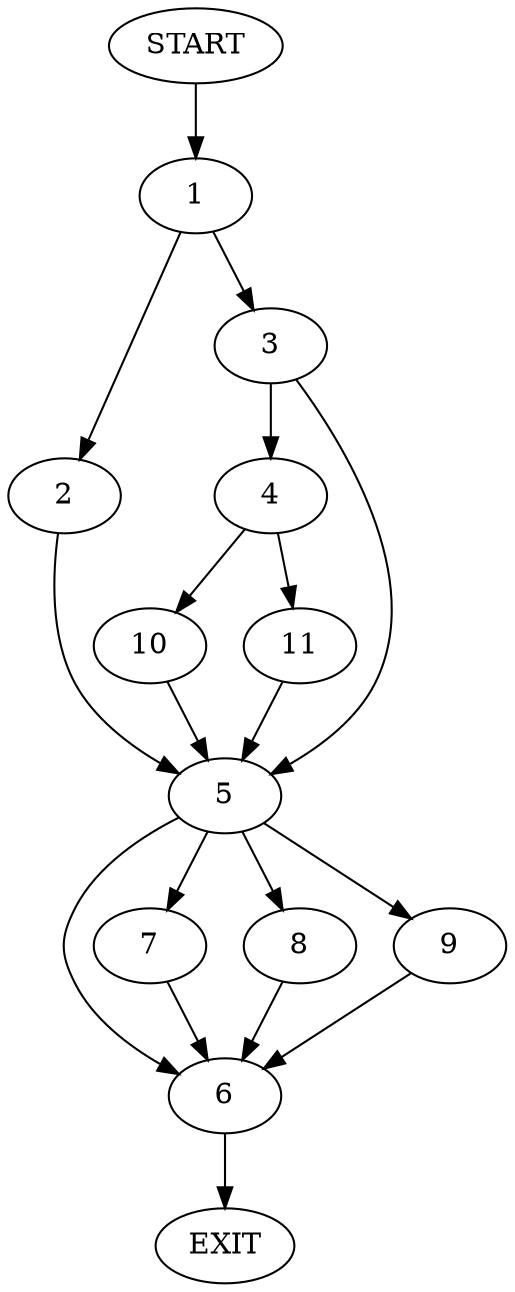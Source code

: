 digraph {
0 [label="START"]
12 [label="EXIT"]
0 -> 1
1 -> 2
1 -> 3
3 -> 4
3 -> 5
2 -> 5
5 -> 6
5 -> 7
5 -> 8
5 -> 9
4 -> 10
4 -> 11
11 -> 5
10 -> 5
6 -> 12
9 -> 6
7 -> 6
8 -> 6
}
